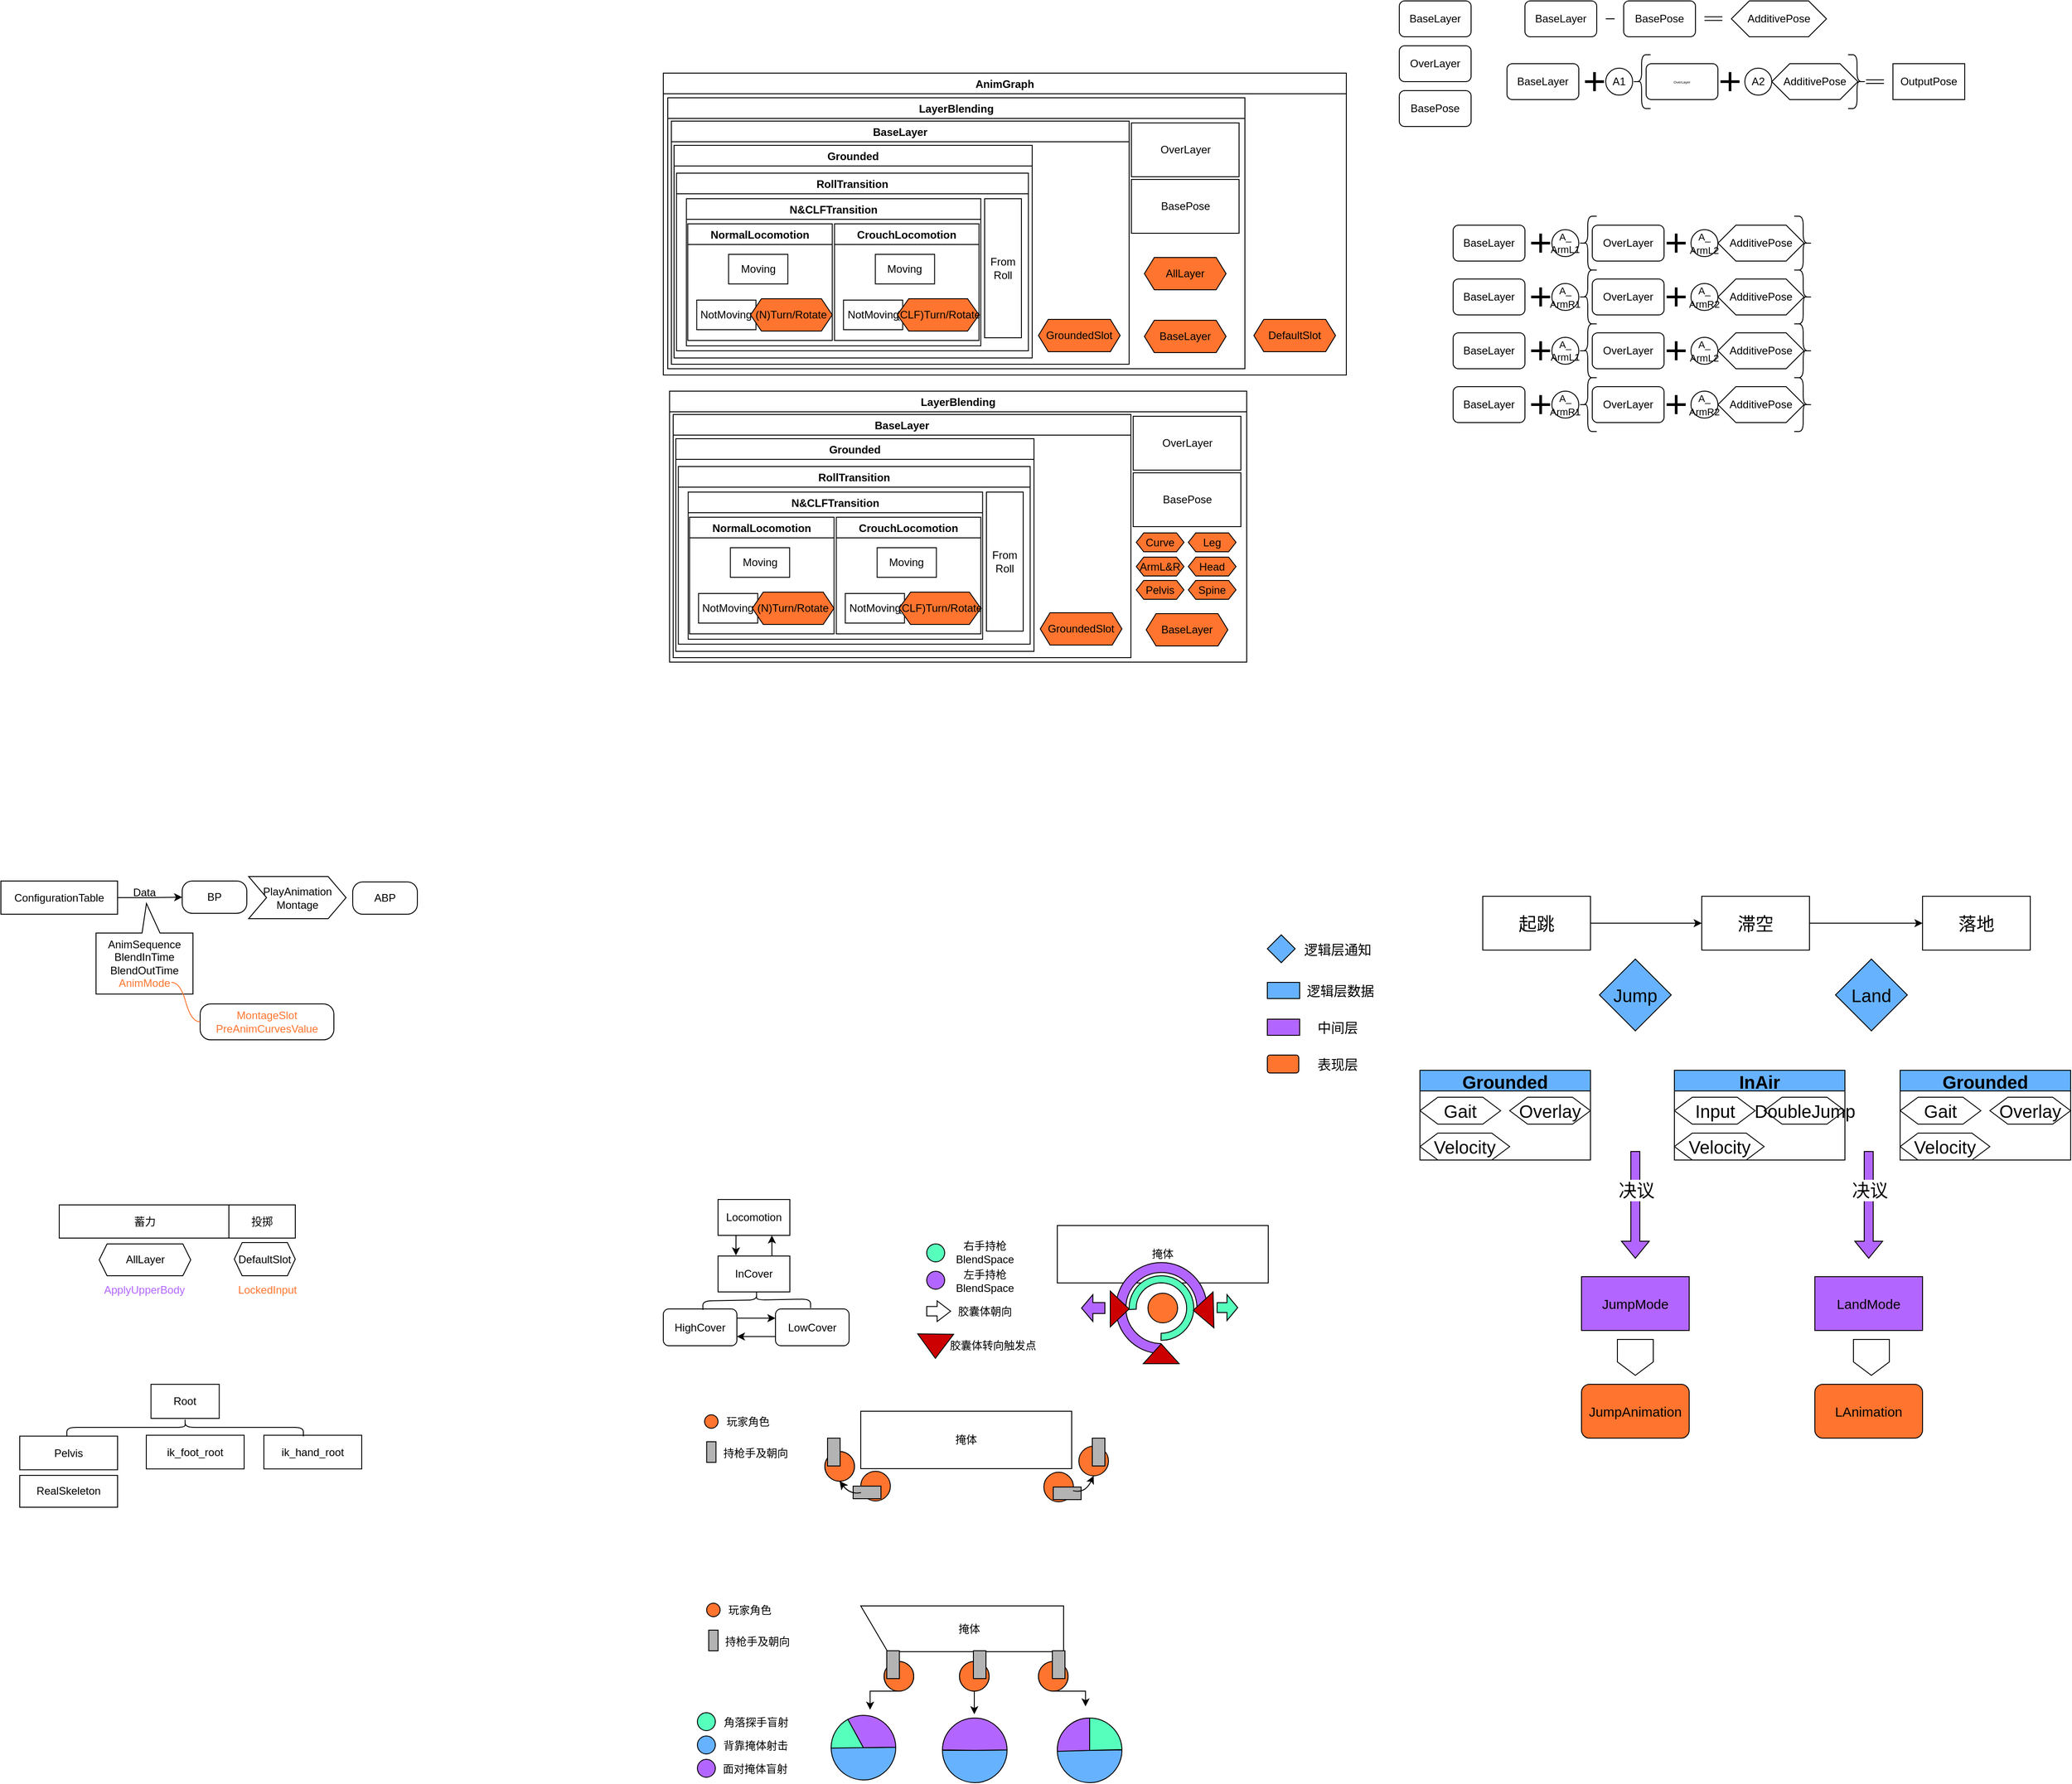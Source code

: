 <mxfile version="17.4.6" type="github">
  <diagram id="vrn0HeVkJkGQ8uHqAP4W" name="Page-1">
    <mxGraphModel dx="3076" dy="774" grid="0" gridSize="10" guides="1" tooltips="1" connect="1" arrows="1" fold="1" page="1" pageScale="1" pageWidth="827" pageHeight="1169" math="0" shadow="0">
      <root>
        <mxCell id="0" />
        <mxCell id="1" parent="0" />
        <mxCell id="hrSe9kSzbhexD2XqMXGz-36" value="" style="shape=manualInput;whiteSpace=wrap;html=1;fillColor=#FFFFFF;rotation=-90;verticalAlign=middle;horizontal=1;" parent="1" vertex="1">
          <mxGeometry x="-462.5" y="1951.5" width="51" height="226" as="geometry" />
        </mxCell>
        <mxCell id="xuFwdp0xskdRImY5IUV7-2" value="BaseLayer" style="rounded=1;whiteSpace=wrap;html=1;" parent="1" vertex="1">
          <mxGeometry x="50" y="250" width="80" height="40" as="geometry" />
        </mxCell>
        <mxCell id="xuFwdp0xskdRImY5IUV7-3" value="OverLayer" style="rounded=1;whiteSpace=wrap;html=1;" parent="1" vertex="1">
          <mxGeometry x="50" y="300" width="80" height="40" as="geometry" />
        </mxCell>
        <mxCell id="xuFwdp0xskdRImY5IUV7-4" value="BasePose" style="rounded=1;whiteSpace=wrap;html=1;" parent="1" vertex="1">
          <mxGeometry x="50" y="350" width="80" height="40" as="geometry" />
        </mxCell>
        <mxCell id="xuFwdp0xskdRImY5IUV7-5" value="BaseLayer" style="rounded=1;whiteSpace=wrap;html=1;" parent="1" vertex="1">
          <mxGeometry x="190" y="250" width="80" height="40" as="geometry" />
        </mxCell>
        <mxCell id="xuFwdp0xskdRImY5IUV7-6" value="BasePose" style="rounded=1;whiteSpace=wrap;html=1;" parent="1" vertex="1">
          <mxGeometry x="300" y="250" width="80" height="40" as="geometry" />
        </mxCell>
        <mxCell id="xuFwdp0xskdRImY5IUV7-7" value="" style="endArrow=none;html=1;rounded=0;" parent="1" edge="1">
          <mxGeometry width="50" height="50" relative="1" as="geometry">
            <mxPoint x="280" y="270" as="sourcePoint" />
            <mxPoint x="290" y="270" as="targetPoint" />
          </mxGeometry>
        </mxCell>
        <mxCell id="xuFwdp0xskdRImY5IUV7-11" value="AdditivePose" style="shape=hexagon;perimeter=hexagonPerimeter2;whiteSpace=wrap;html=1;fixedSize=1;" parent="1" vertex="1">
          <mxGeometry x="420" y="250" width="106" height="40" as="geometry" />
        </mxCell>
        <mxCell id="xuFwdp0xskdRImY5IUV7-12" value="BaseLayer" style="rounded=1;whiteSpace=wrap;html=1;" parent="1" vertex="1">
          <mxGeometry x="170" y="320" width="80" height="40" as="geometry" />
        </mxCell>
        <mxCell id="xuFwdp0xskdRImY5IUV7-13" value="&lt;font style=&quot;font-size: 4px&quot;&gt;OverLayer&lt;/font&gt;" style="rounded=1;whiteSpace=wrap;html=1;fontSize=5;" parent="1" vertex="1">
          <mxGeometry x="325" y="320" width="80" height="40" as="geometry" />
        </mxCell>
        <mxCell id="xuFwdp0xskdRImY5IUV7-14" value="AdditivePose" style="shape=hexagon;perimeter=hexagonPerimeter2;whiteSpace=wrap;html=1;fixedSize=1;" parent="1" vertex="1">
          <mxGeometry x="465" y="320" width="96" height="40" as="geometry" />
        </mxCell>
        <mxCell id="xuFwdp0xskdRImY5IUV7-15" value="" style="shape=umlDestroy;whiteSpace=wrap;html=1;strokeWidth=3;rotation=45;" parent="1" vertex="1">
          <mxGeometry x="411" y="332.5" width="15" height="15" as="geometry" />
        </mxCell>
        <mxCell id="xuFwdp0xskdRImY5IUV7-16" value="" style="shape=umlDestroy;whiteSpace=wrap;html=1;strokeWidth=3;rotation=45;" parent="1" vertex="1">
          <mxGeometry x="260" y="332.5" width="15" height="15" as="geometry" />
        </mxCell>
        <mxCell id="xuFwdp0xskdRImY5IUV7-18" value="" style="shape=link;html=1;rounded=0;" parent="1" edge="1">
          <mxGeometry relative="1" as="geometry">
            <mxPoint x="570" y="340" as="sourcePoint" />
            <mxPoint x="590" y="340" as="targetPoint" />
          </mxGeometry>
        </mxCell>
        <mxCell id="xuFwdp0xskdRImY5IUV7-20" value="" style="shape=link;html=1;rounded=0;" parent="1" edge="1">
          <mxGeometry relative="1" as="geometry">
            <mxPoint x="410" y="269.71" as="sourcePoint" />
            <mxPoint x="390" y="269.71" as="targetPoint" />
          </mxGeometry>
        </mxCell>
        <mxCell id="xuFwdp0xskdRImY5IUV7-22" value="OutputPose" style="rounded=0;whiteSpace=wrap;html=1;" parent="1" vertex="1">
          <mxGeometry x="600" y="320" width="80" height="40" as="geometry" />
        </mxCell>
        <mxCell id="xuFwdp0xskdRImY5IUV7-25" value="" style="shape=curlyBracket;whiteSpace=wrap;html=1;rounded=1;" parent="1" vertex="1">
          <mxGeometry x="310" y="310" width="20" height="60" as="geometry" />
        </mxCell>
        <mxCell id="xuFwdp0xskdRImY5IUV7-26" value="" style="shape=curlyBracket;whiteSpace=wrap;html=1;rounded=1;flipH=1;" parent="1" vertex="1">
          <mxGeometry x="550" y="310" width="20" height="60" as="geometry" />
        </mxCell>
        <mxCell id="xuFwdp0xskdRImY5IUV7-27" value="A1" style="ellipse;whiteSpace=wrap;html=1;aspect=fixed;" parent="1" vertex="1">
          <mxGeometry x="280" y="325" width="30" height="30" as="geometry" />
        </mxCell>
        <mxCell id="xuFwdp0xskdRImY5IUV7-28" value="A2" style="ellipse;whiteSpace=wrap;html=1;aspect=fixed;" parent="1" vertex="1">
          <mxGeometry x="435" y="325" width="30" height="30" as="geometry" />
        </mxCell>
        <mxCell id="xuFwdp0xskdRImY5IUV7-37" value="BaseLayer" style="rounded=1;whiteSpace=wrap;html=1;" parent="1" vertex="1">
          <mxGeometry x="110" y="500" width="80" height="40" as="geometry" />
        </mxCell>
        <mxCell id="xuFwdp0xskdRImY5IUV7-38" value="OverLayer" style="rounded=1;whiteSpace=wrap;html=1;" parent="1" vertex="1">
          <mxGeometry x="265" y="500" width="80" height="40" as="geometry" />
        </mxCell>
        <mxCell id="xuFwdp0xskdRImY5IUV7-39" value="AdditivePose" style="shape=hexagon;perimeter=hexagonPerimeter2;whiteSpace=wrap;html=1;fixedSize=1;" parent="1" vertex="1">
          <mxGeometry x="405" y="500" width="96" height="40" as="geometry" />
        </mxCell>
        <mxCell id="xuFwdp0xskdRImY5IUV7-40" value="" style="shape=umlDestroy;whiteSpace=wrap;html=1;strokeWidth=3;rotation=45;" parent="1" vertex="1">
          <mxGeometry x="351" y="512.5" width="15" height="15" as="geometry" />
        </mxCell>
        <mxCell id="xuFwdp0xskdRImY5IUV7-41" value="" style="shape=umlDestroy;whiteSpace=wrap;html=1;strokeWidth=3;rotation=45;" parent="1" vertex="1">
          <mxGeometry x="200" y="512.5" width="15" height="15" as="geometry" />
        </mxCell>
        <mxCell id="xuFwdp0xskdRImY5IUV7-42" value="" style="shape=curlyBracket;whiteSpace=wrap;html=1;rounded=1;" parent="1" vertex="1">
          <mxGeometry x="250" y="490" width="20" height="60" as="geometry" />
        </mxCell>
        <mxCell id="xuFwdp0xskdRImY5IUV7-43" value="" style="shape=curlyBracket;whiteSpace=wrap;html=1;rounded=1;flipH=1;" parent="1" vertex="1">
          <mxGeometry x="490" y="490" width="20" height="60" as="geometry" />
        </mxCell>
        <mxCell id="xuFwdp0xskdRImY5IUV7-44" value="&lt;p style=&quot;font-size: 11px&quot;&gt;&lt;font style=&quot;font-size: 11px ; line-height: 1&quot;&gt;A_&lt;br style=&quot;font-size: 11px&quot;&gt;&lt;/font&gt;&lt;font style=&quot;font-size: 11px ; line-height: 1&quot;&gt;ArmL1&lt;/font&gt;&lt;/p&gt;" style="ellipse;whiteSpace=wrap;html=1;aspect=fixed;fontSize=9;align=center;" parent="1" vertex="1">
          <mxGeometry x="220" y="505" width="30" height="30" as="geometry" />
        </mxCell>
        <mxCell id="xuFwdp0xskdRImY5IUV7-45" value="&lt;font style=&quot;font-size: 11px ; line-height: 1&quot;&gt;A_&lt;br&gt;&lt;/font&gt;&lt;font style=&quot;font-size: 11px ; line-height: 1&quot;&gt;ArmL2&lt;/font&gt;" style="ellipse;whiteSpace=wrap;html=1;aspect=fixed;" parent="1" vertex="1">
          <mxGeometry x="375" y="505" width="30" height="30" as="geometry" />
        </mxCell>
        <mxCell id="xuFwdp0xskdRImY5IUV7-46" value="BaseLayer" style="rounded=1;whiteSpace=wrap;html=1;" parent="1" vertex="1">
          <mxGeometry x="110" y="560" width="80" height="40" as="geometry" />
        </mxCell>
        <mxCell id="xuFwdp0xskdRImY5IUV7-47" value="OverLayer" style="rounded=1;whiteSpace=wrap;html=1;" parent="1" vertex="1">
          <mxGeometry x="265" y="560" width="80" height="40" as="geometry" />
        </mxCell>
        <mxCell id="xuFwdp0xskdRImY5IUV7-48" value="AdditivePose" style="shape=hexagon;perimeter=hexagonPerimeter2;whiteSpace=wrap;html=1;fixedSize=1;" parent="1" vertex="1">
          <mxGeometry x="405" y="560" width="96" height="40" as="geometry" />
        </mxCell>
        <mxCell id="xuFwdp0xskdRImY5IUV7-49" value="" style="shape=umlDestroy;whiteSpace=wrap;html=1;strokeWidth=3;rotation=45;" parent="1" vertex="1">
          <mxGeometry x="351" y="572.5" width="15" height="15" as="geometry" />
        </mxCell>
        <mxCell id="xuFwdp0xskdRImY5IUV7-50" value="" style="shape=umlDestroy;whiteSpace=wrap;html=1;strokeWidth=3;rotation=45;" parent="1" vertex="1">
          <mxGeometry x="200" y="572.5" width="15" height="15" as="geometry" />
        </mxCell>
        <mxCell id="xuFwdp0xskdRImY5IUV7-51" value="" style="shape=curlyBracket;whiteSpace=wrap;html=1;rounded=1;" parent="1" vertex="1">
          <mxGeometry x="250" y="550" width="20" height="60" as="geometry" />
        </mxCell>
        <mxCell id="xuFwdp0xskdRImY5IUV7-52" value="" style="shape=curlyBracket;whiteSpace=wrap;html=1;rounded=1;flipH=1;" parent="1" vertex="1">
          <mxGeometry x="490" y="550" width="20" height="60" as="geometry" />
        </mxCell>
        <mxCell id="xuFwdp0xskdRImY5IUV7-53" value="&lt;font style=&quot;font-size: 11px ; line-height: 1&quot;&gt;A_&lt;br&gt;&lt;/font&gt;&lt;font style=&quot;font-size: 11px ; line-height: 1&quot;&gt;ArmR1&lt;/font&gt;" style="ellipse;whiteSpace=wrap;html=1;aspect=fixed;" parent="1" vertex="1">
          <mxGeometry x="220" y="565" width="30" height="30" as="geometry" />
        </mxCell>
        <mxCell id="xuFwdp0xskdRImY5IUV7-54" value="&lt;font style=&quot;font-size: 11px ; line-height: 1&quot;&gt;A_&lt;br&gt;&lt;/font&gt;&lt;font style=&quot;font-size: 11px ; line-height: 1&quot;&gt;ArmR2&lt;/font&gt;" style="ellipse;whiteSpace=wrap;html=1;aspect=fixed;" parent="1" vertex="1">
          <mxGeometry x="375" y="565" width="30" height="30" as="geometry" />
        </mxCell>
        <mxCell id="5t36PK5r0zmvd9MRUijt-1" value="BaseLayer" style="rounded=1;whiteSpace=wrap;html=1;" parent="1" vertex="1">
          <mxGeometry x="110" y="620" width="80" height="40" as="geometry" />
        </mxCell>
        <mxCell id="5t36PK5r0zmvd9MRUijt-2" value="OverLayer" style="rounded=1;whiteSpace=wrap;html=1;" parent="1" vertex="1">
          <mxGeometry x="265" y="620" width="80" height="40" as="geometry" />
        </mxCell>
        <mxCell id="5t36PK5r0zmvd9MRUijt-3" value="AdditivePose" style="shape=hexagon;perimeter=hexagonPerimeter2;whiteSpace=wrap;html=1;fixedSize=1;" parent="1" vertex="1">
          <mxGeometry x="405" y="620" width="96" height="40" as="geometry" />
        </mxCell>
        <mxCell id="5t36PK5r0zmvd9MRUijt-4" value="" style="shape=umlDestroy;whiteSpace=wrap;html=1;strokeWidth=3;rotation=45;" parent="1" vertex="1">
          <mxGeometry x="351" y="632.5" width="15" height="15" as="geometry" />
        </mxCell>
        <mxCell id="5t36PK5r0zmvd9MRUijt-5" value="" style="shape=umlDestroy;whiteSpace=wrap;html=1;strokeWidth=3;rotation=45;" parent="1" vertex="1">
          <mxGeometry x="200" y="632.5" width="15" height="15" as="geometry" />
        </mxCell>
        <mxCell id="5t36PK5r0zmvd9MRUijt-6" value="" style="shape=curlyBracket;whiteSpace=wrap;html=1;rounded=1;" parent="1" vertex="1">
          <mxGeometry x="250" y="610" width="20" height="60" as="geometry" />
        </mxCell>
        <mxCell id="5t36PK5r0zmvd9MRUijt-7" value="" style="shape=curlyBracket;whiteSpace=wrap;html=1;rounded=1;flipH=1;" parent="1" vertex="1">
          <mxGeometry x="490" y="610" width="20" height="60" as="geometry" />
        </mxCell>
        <mxCell id="5t36PK5r0zmvd9MRUijt-8" value="&lt;p style=&quot;font-size: 11px&quot;&gt;&lt;font style=&quot;font-size: 11px ; line-height: 1&quot;&gt;A_&lt;br style=&quot;font-size: 11px&quot;&gt;&lt;/font&gt;&lt;font style=&quot;font-size: 11px ; line-height: 1&quot;&gt;ArmL1&lt;/font&gt;&lt;/p&gt;" style="ellipse;whiteSpace=wrap;html=1;aspect=fixed;fontSize=9;align=center;" parent="1" vertex="1">
          <mxGeometry x="220" y="625" width="30" height="30" as="geometry" />
        </mxCell>
        <mxCell id="5t36PK5r0zmvd9MRUijt-9" value="&lt;font style=&quot;font-size: 11px ; line-height: 1&quot;&gt;A_&lt;br&gt;&lt;/font&gt;&lt;font style=&quot;font-size: 11px ; line-height: 1&quot;&gt;ArmL2&lt;/font&gt;" style="ellipse;whiteSpace=wrap;html=1;aspect=fixed;" parent="1" vertex="1">
          <mxGeometry x="375" y="625" width="30" height="30" as="geometry" />
        </mxCell>
        <mxCell id="5t36PK5r0zmvd9MRUijt-10" value="BaseLayer" style="rounded=1;whiteSpace=wrap;html=1;" parent="1" vertex="1">
          <mxGeometry x="110" y="680" width="80" height="40" as="geometry" />
        </mxCell>
        <mxCell id="5t36PK5r0zmvd9MRUijt-11" value="OverLayer" style="rounded=1;whiteSpace=wrap;html=1;" parent="1" vertex="1">
          <mxGeometry x="265" y="680" width="80" height="40" as="geometry" />
        </mxCell>
        <mxCell id="5t36PK5r0zmvd9MRUijt-12" value="AdditivePose" style="shape=hexagon;perimeter=hexagonPerimeter2;whiteSpace=wrap;html=1;fixedSize=1;" parent="1" vertex="1">
          <mxGeometry x="405" y="680" width="96" height="40" as="geometry" />
        </mxCell>
        <mxCell id="5t36PK5r0zmvd9MRUijt-13" value="" style="shape=umlDestroy;whiteSpace=wrap;html=1;strokeWidth=3;rotation=45;" parent="1" vertex="1">
          <mxGeometry x="351" y="692.5" width="15" height="15" as="geometry" />
        </mxCell>
        <mxCell id="5t36PK5r0zmvd9MRUijt-14" value="" style="shape=umlDestroy;whiteSpace=wrap;html=1;strokeWidth=3;rotation=45;" parent="1" vertex="1">
          <mxGeometry x="200" y="692.5" width="15" height="15" as="geometry" />
        </mxCell>
        <mxCell id="5t36PK5r0zmvd9MRUijt-15" value="" style="shape=curlyBracket;whiteSpace=wrap;html=1;rounded=1;" parent="1" vertex="1">
          <mxGeometry x="250" y="670" width="20" height="60" as="geometry" />
        </mxCell>
        <mxCell id="5t36PK5r0zmvd9MRUijt-16" value="" style="shape=curlyBracket;whiteSpace=wrap;html=1;rounded=1;flipH=1;" parent="1" vertex="1">
          <mxGeometry x="490" y="670" width="20" height="60" as="geometry" />
        </mxCell>
        <mxCell id="5t36PK5r0zmvd9MRUijt-17" value="&lt;font style=&quot;font-size: 11px ; line-height: 1&quot;&gt;A_&lt;br&gt;&lt;/font&gt;&lt;font style=&quot;font-size: 11px ; line-height: 1&quot;&gt;ArmR1&lt;/font&gt;" style="ellipse;whiteSpace=wrap;html=1;aspect=fixed;" parent="1" vertex="1">
          <mxGeometry x="220" y="685" width="30" height="30" as="geometry" />
        </mxCell>
        <mxCell id="5t36PK5r0zmvd9MRUijt-18" value="&lt;font style=&quot;font-size: 11px ; line-height: 1&quot;&gt;A_&lt;br&gt;&lt;/font&gt;&lt;font style=&quot;font-size: 11px ; line-height: 1&quot;&gt;ArmR2&lt;/font&gt;" style="ellipse;whiteSpace=wrap;html=1;aspect=fixed;" parent="1" vertex="1">
          <mxGeometry x="375" y="685" width="30" height="30" as="geometry" />
        </mxCell>
        <mxCell id="IGxMuxNKU_5qsN4qUuhu-4" style="edgeStyle=orthogonalEdgeStyle;rounded=0;orthogonalLoop=1;jettySize=auto;html=1;exitX=1;exitY=0.5;exitDx=0;exitDy=0;entryX=0;entryY=0.5;entryDx=0;entryDy=0;fontSize=20;" parent="1" source="IGxMuxNKU_5qsN4qUuhu-1" target="IGxMuxNKU_5qsN4qUuhu-2" edge="1">
          <mxGeometry relative="1" as="geometry" />
        </mxCell>
        <mxCell id="IGxMuxNKU_5qsN4qUuhu-1" value="&lt;font style=&quot;font-size: 20px&quot;&gt;起跳&lt;/font&gt;" style="rounded=0;whiteSpace=wrap;html=1;" parent="1" vertex="1">
          <mxGeometry x="143" y="1248" width="120" height="60" as="geometry" />
        </mxCell>
        <mxCell id="IGxMuxNKU_5qsN4qUuhu-5" style="edgeStyle=orthogonalEdgeStyle;rounded=0;orthogonalLoop=1;jettySize=auto;html=1;exitX=1;exitY=0.5;exitDx=0;exitDy=0;entryX=0;entryY=0.5;entryDx=0;entryDy=0;fontSize=20;" parent="1" source="IGxMuxNKU_5qsN4qUuhu-2" target="IGxMuxNKU_5qsN4qUuhu-3" edge="1">
          <mxGeometry relative="1" as="geometry" />
        </mxCell>
        <mxCell id="IGxMuxNKU_5qsN4qUuhu-2" value="&lt;font style=&quot;font-size: 20px&quot;&gt;滞空&lt;/font&gt;" style="rounded=0;whiteSpace=wrap;html=1;" parent="1" vertex="1">
          <mxGeometry x="387" y="1248" width="120" height="60" as="geometry" />
        </mxCell>
        <mxCell id="IGxMuxNKU_5qsN4qUuhu-3" value="&lt;span style=&quot;font-size: 20px&quot;&gt;落地&lt;/span&gt;" style="rounded=0;whiteSpace=wrap;html=1;" parent="1" vertex="1">
          <mxGeometry x="633" y="1248" width="120" height="60" as="geometry" />
        </mxCell>
        <mxCell id="IGxMuxNKU_5qsN4qUuhu-6" value="Jump" style="rhombus;whiteSpace=wrap;html=1;fontSize=20;fillColor=#66B2FF;" parent="1" vertex="1">
          <mxGeometry x="273" y="1318" width="80" height="80" as="geometry" />
        </mxCell>
        <mxCell id="IGxMuxNKU_5qsN4qUuhu-7" value="Land" style="rhombus;whiteSpace=wrap;html=1;fontSize=20;fillColor=#66B2FF;" parent="1" vertex="1">
          <mxGeometry x="536" y="1318" width="80" height="80" as="geometry" />
        </mxCell>
        <mxCell id="IGxMuxNKU_5qsN4qUuhu-8" value="Grounded" style="swimlane;fontSize=20;fillColor=#66B2FF;" parent="1" vertex="1">
          <mxGeometry x="73" y="1442" width="190" height="100" as="geometry">
            <mxRectangle x="10" y="1340" width="130" height="30" as="alternateBounds" />
          </mxGeometry>
        </mxCell>
        <mxCell id="IGxMuxNKU_5qsN4qUuhu-9" value="Gait" style="shape=hexagon;perimeter=hexagonPerimeter2;whiteSpace=wrap;html=1;fixedSize=1;fontSize=20;" parent="IGxMuxNKU_5qsN4qUuhu-8" vertex="1">
          <mxGeometry y="30" width="90" height="30" as="geometry" />
        </mxCell>
        <mxCell id="IGxMuxNKU_5qsN4qUuhu-12" value="Velocity" style="shape=hexagon;perimeter=hexagonPerimeter2;whiteSpace=wrap;html=1;fixedSize=1;fontSize=20;" parent="IGxMuxNKU_5qsN4qUuhu-8" vertex="1">
          <mxGeometry y="70" width="100" height="30" as="geometry" />
        </mxCell>
        <mxCell id="IGxMuxNKU_5qsN4qUuhu-13" value="Overlay" style="shape=hexagon;perimeter=hexagonPerimeter2;whiteSpace=wrap;html=1;fixedSize=1;fontSize=20;" parent="IGxMuxNKU_5qsN4qUuhu-8" vertex="1">
          <mxGeometry x="100" y="30" width="90" height="30" as="geometry" />
        </mxCell>
        <mxCell id="IGxMuxNKU_5qsN4qUuhu-14" value="InAir" style="swimlane;fontSize=20;fillColor=#66B2FF;" parent="1" vertex="1">
          <mxGeometry x="356.5" y="1442" width="190" height="100" as="geometry">
            <mxRectangle x="10" y="1340" width="130" height="30" as="alternateBounds" />
          </mxGeometry>
        </mxCell>
        <mxCell id="IGxMuxNKU_5qsN4qUuhu-15" value="Input" style="shape=hexagon;perimeter=hexagonPerimeter2;whiteSpace=wrap;html=1;fixedSize=1;fontSize=20;" parent="IGxMuxNKU_5qsN4qUuhu-14" vertex="1">
          <mxGeometry y="30" width="90" height="30" as="geometry" />
        </mxCell>
        <mxCell id="IGxMuxNKU_5qsN4qUuhu-16" value="Velocity" style="shape=hexagon;perimeter=hexagonPerimeter2;whiteSpace=wrap;html=1;fixedSize=1;fontSize=20;" parent="IGxMuxNKU_5qsN4qUuhu-14" vertex="1">
          <mxGeometry y="70" width="100" height="30" as="geometry" />
        </mxCell>
        <mxCell id="IGxMuxNKU_5qsN4qUuhu-17" value="DoubleJump" style="shape=hexagon;perimeter=hexagonPerimeter2;whiteSpace=wrap;html=1;fixedSize=1;fontSize=20;" parent="IGxMuxNKU_5qsN4qUuhu-14" vertex="1">
          <mxGeometry x="100" y="30" width="90" height="30" as="geometry" />
        </mxCell>
        <mxCell id="IGxMuxNKU_5qsN4qUuhu-18" value="Grounded" style="swimlane;fontSize=20;fillColor=#66B2FF;" parent="1" vertex="1">
          <mxGeometry x="608" y="1442" width="190" height="100" as="geometry">
            <mxRectangle x="10" y="1340" width="130" height="30" as="alternateBounds" />
          </mxGeometry>
        </mxCell>
        <mxCell id="IGxMuxNKU_5qsN4qUuhu-19" value="Gait" style="shape=hexagon;perimeter=hexagonPerimeter2;whiteSpace=wrap;html=1;fixedSize=1;fontSize=20;" parent="IGxMuxNKU_5qsN4qUuhu-18" vertex="1">
          <mxGeometry y="30" width="90" height="30" as="geometry" />
        </mxCell>
        <mxCell id="IGxMuxNKU_5qsN4qUuhu-20" value="Velocity" style="shape=hexagon;perimeter=hexagonPerimeter2;whiteSpace=wrap;html=1;fixedSize=1;fontSize=20;" parent="IGxMuxNKU_5qsN4qUuhu-18" vertex="1">
          <mxGeometry y="70" width="100" height="30" as="geometry" />
        </mxCell>
        <mxCell id="IGxMuxNKU_5qsN4qUuhu-21" value="Overlay" style="shape=hexagon;perimeter=hexagonPerimeter2;whiteSpace=wrap;html=1;fixedSize=1;fontSize=20;" parent="IGxMuxNKU_5qsN4qUuhu-18" vertex="1">
          <mxGeometry x="100" y="30" width="90" height="30" as="geometry" />
        </mxCell>
        <mxCell id="IGxMuxNKU_5qsN4qUuhu-22" value="" style="shape=flexArrow;endArrow=classic;html=1;rounded=0;fontSize=20;fillColor=#B266FF;" parent="1" edge="1">
          <mxGeometry width="50" height="50" relative="1" as="geometry">
            <mxPoint x="313" y="1532" as="sourcePoint" />
            <mxPoint x="313" y="1652" as="targetPoint" />
          </mxGeometry>
        </mxCell>
        <mxCell id="IGxMuxNKU_5qsN4qUuhu-23" value="决议" style="edgeLabel;html=1;align=center;verticalAlign=middle;resizable=0;points=[];fontSize=20;" parent="IGxMuxNKU_5qsN4qUuhu-22" vertex="1" connectable="0">
          <mxGeometry x="-0.283" y="1" relative="1" as="geometry">
            <mxPoint as="offset" />
          </mxGeometry>
        </mxCell>
        <mxCell id="IGxMuxNKU_5qsN4qUuhu-24" value="" style="shape=flexArrow;endArrow=classic;html=1;rounded=0;fontSize=20;fillColor=#B266FF;" parent="1" edge="1">
          <mxGeometry width="50" height="50" relative="1" as="geometry">
            <mxPoint x="573" y="1532" as="sourcePoint" />
            <mxPoint x="573" y="1652" as="targetPoint" />
          </mxGeometry>
        </mxCell>
        <mxCell id="IGxMuxNKU_5qsN4qUuhu-25" value="决议" style="edgeLabel;html=1;align=center;verticalAlign=middle;resizable=0;points=[];fontSize=20;" parent="IGxMuxNKU_5qsN4qUuhu-24" vertex="1" connectable="0">
          <mxGeometry x="-0.283" y="1" relative="1" as="geometry">
            <mxPoint as="offset" />
          </mxGeometry>
        </mxCell>
        <mxCell id="IGxMuxNKU_5qsN4qUuhu-26" value="&lt;font style=&quot;font-size: 15px&quot;&gt;JumpMode&lt;/font&gt;" style="rounded=0;whiteSpace=wrap;html=1;fillColor=#B266FF;" parent="1" vertex="1">
          <mxGeometry x="253" y="1672" width="120" height="60" as="geometry" />
        </mxCell>
        <mxCell id="IGxMuxNKU_5qsN4qUuhu-27" value="&lt;font style=&quot;font-size: 15px&quot;&gt;LandMode&lt;/font&gt;" style="rounded=0;whiteSpace=wrap;html=1;fillColor=#B266FF;" parent="1" vertex="1">
          <mxGeometry x="513" y="1672" width="120" height="60" as="geometry" />
        </mxCell>
        <mxCell id="IGxMuxNKU_5qsN4qUuhu-28" value="" style="shape=offPageConnector;whiteSpace=wrap;html=1;fontSize=15;" parent="1" vertex="1">
          <mxGeometry x="293" y="1742" width="40" height="40" as="geometry" />
        </mxCell>
        <mxCell id="IGxMuxNKU_5qsN4qUuhu-29" value="" style="shape=offPageConnector;whiteSpace=wrap;html=1;fontSize=15;" parent="1" vertex="1">
          <mxGeometry x="556" y="1742" width="40" height="40" as="geometry" />
        </mxCell>
        <mxCell id="IGxMuxNKU_5qsN4qUuhu-30" value="JumpAnimation" style="rounded=1;whiteSpace=wrap;html=1;fontSize=15;fillColor=#FF742E;" parent="1" vertex="1">
          <mxGeometry x="253" y="1792" width="120" height="60" as="geometry" />
        </mxCell>
        <mxCell id="IGxMuxNKU_5qsN4qUuhu-31" value="LAnimation" style="rounded=1;whiteSpace=wrap;html=1;fontSize=15;fillColor=#FF742E;" parent="1" vertex="1">
          <mxGeometry x="513" y="1792" width="120" height="60" as="geometry" />
        </mxCell>
        <mxCell id="IGxMuxNKU_5qsN4qUuhu-32" value="" style="rhombus;whiteSpace=wrap;html=1;fontSize=15;fillColor=#66B2FF;" parent="1" vertex="1">
          <mxGeometry x="-97" y="1291" width="31" height="31" as="geometry" />
        </mxCell>
        <mxCell id="IGxMuxNKU_5qsN4qUuhu-33" value="逻辑层通知" style="text;html=1;strokeColor=none;fillColor=none;align=center;verticalAlign=middle;whiteSpace=wrap;rounded=0;fontSize=15;" parent="1" vertex="1">
          <mxGeometry x="-69" y="1292" width="101" height="30" as="geometry" />
        </mxCell>
        <mxCell id="IGxMuxNKU_5qsN4qUuhu-34" value="" style="rounded=0;whiteSpace=wrap;html=1;fontSize=15;fillColor=#66B2FF;" parent="1" vertex="1">
          <mxGeometry x="-97" y="1344" width="36" height="18" as="geometry" />
        </mxCell>
        <mxCell id="IGxMuxNKU_5qsN4qUuhu-35" value="逻辑层数据" style="text;html=1;strokeColor=none;fillColor=none;align=center;verticalAlign=middle;whiteSpace=wrap;rounded=0;fontSize=15;" parent="1" vertex="1">
          <mxGeometry x="-66" y="1338" width="101" height="30" as="geometry" />
        </mxCell>
        <mxCell id="IGxMuxNKU_5qsN4qUuhu-37" value="" style="rounded=0;whiteSpace=wrap;html=1;fontSize=15;fillColor=#B266FF;" parent="1" vertex="1">
          <mxGeometry x="-97" y="1385" width="36" height="18" as="geometry" />
        </mxCell>
        <mxCell id="IGxMuxNKU_5qsN4qUuhu-38" value="中间层" style="text;html=1;strokeColor=none;fillColor=none;align=center;verticalAlign=middle;whiteSpace=wrap;rounded=0;fontSize=15;" parent="1" vertex="1">
          <mxGeometry x="-69" y="1379" width="101" height="30" as="geometry" />
        </mxCell>
        <mxCell id="IGxMuxNKU_5qsN4qUuhu-39" value="" style="rounded=1;whiteSpace=wrap;html=1;fontSize=15;fillColor=#FF742E;" parent="1" vertex="1">
          <mxGeometry x="-97" y="1425" width="35" height="20" as="geometry" />
        </mxCell>
        <mxCell id="IGxMuxNKU_5qsN4qUuhu-40" value="表现层" style="text;html=1;strokeColor=none;fillColor=none;align=center;verticalAlign=middle;whiteSpace=wrap;rounded=0;fontSize=15;" parent="1" vertex="1">
          <mxGeometry x="-69" y="1420" width="101" height="30" as="geometry" />
        </mxCell>
        <mxCell id="hrSe9kSzbhexD2XqMXGz-7" style="edgeStyle=orthogonalEdgeStyle;rounded=0;orthogonalLoop=1;jettySize=auto;html=1;exitX=0.25;exitY=1;exitDx=0;exitDy=0;" parent="1" source="hrSe9kSzbhexD2XqMXGz-1" edge="1">
          <mxGeometry relative="1" as="geometry">
            <mxPoint x="-689.069" y="1648.345" as="targetPoint" />
          </mxGeometry>
        </mxCell>
        <mxCell id="hrSe9kSzbhexD2XqMXGz-1" value="Locomotion" style="rounded=0;whiteSpace=wrap;html=1;" parent="1" vertex="1">
          <mxGeometry x="-709" y="1586" width="80" height="40" as="geometry" />
        </mxCell>
        <mxCell id="hrSe9kSzbhexD2XqMXGz-8" style="edgeStyle=orthogonalEdgeStyle;rounded=0;orthogonalLoop=1;jettySize=auto;html=1;exitX=0.75;exitY=0;exitDx=0;exitDy=0;entryX=0.75;entryY=1;entryDx=0;entryDy=0;" parent="1" source="hrSe9kSzbhexD2XqMXGz-3" target="hrSe9kSzbhexD2XqMXGz-1" edge="1">
          <mxGeometry relative="1" as="geometry" />
        </mxCell>
        <mxCell id="hrSe9kSzbhexD2XqMXGz-3" value="InCover" style="rounded=0;whiteSpace=wrap;html=1;" parent="1" vertex="1">
          <mxGeometry x="-709" y="1649" width="80" height="40" as="geometry" />
        </mxCell>
        <mxCell id="hrSe9kSzbhexD2XqMXGz-10" style="edgeStyle=orthogonalEdgeStyle;rounded=0;orthogonalLoop=1;jettySize=auto;html=1;exitX=1;exitY=0.25;exitDx=0;exitDy=0;entryX=0;entryY=0.25;entryDx=0;entryDy=0;" parent="1" source="hrSe9kSzbhexD2XqMXGz-4" target="hrSe9kSzbhexD2XqMXGz-5" edge="1">
          <mxGeometry relative="1" as="geometry" />
        </mxCell>
        <mxCell id="hrSe9kSzbhexD2XqMXGz-4" value="HighCover" style="rounded=1;whiteSpace=wrap;html=1;" parent="1" vertex="1">
          <mxGeometry x="-770" y="1708" width="82" height="41" as="geometry" />
        </mxCell>
        <mxCell id="hrSe9kSzbhexD2XqMXGz-11" style="edgeStyle=orthogonalEdgeStyle;rounded=0;orthogonalLoop=1;jettySize=auto;html=1;exitX=0;exitY=0.75;exitDx=0;exitDy=0;entryX=1;entryY=0.75;entryDx=0;entryDy=0;" parent="1" source="hrSe9kSzbhexD2XqMXGz-5" target="hrSe9kSzbhexD2XqMXGz-4" edge="1">
          <mxGeometry relative="1" as="geometry" />
        </mxCell>
        <mxCell id="hrSe9kSzbhexD2XqMXGz-5" value="LowCover" style="rounded=1;whiteSpace=wrap;html=1;" parent="1" vertex="1">
          <mxGeometry x="-645" y="1708" width="82" height="41" as="geometry" />
        </mxCell>
        <mxCell id="hrSe9kSzbhexD2XqMXGz-9" value="" style="shape=curlyBracket;whiteSpace=wrap;html=1;rounded=1;flipH=1;rotation=-91;" parent="1" vertex="1">
          <mxGeometry x="-676" y="1638" width="20" height="120" as="geometry" />
        </mxCell>
        <mxCell id="hrSe9kSzbhexD2XqMXGz-12" value="掩体" style="rounded=0;whiteSpace=wrap;html=1;" parent="1" vertex="1">
          <mxGeometry x="-550" y="1822" width="235" height="64" as="geometry" />
        </mxCell>
        <mxCell id="hrSe9kSzbhexD2XqMXGz-13" value="" style="ellipse;whiteSpace=wrap;html=1;aspect=fixed;fillColor=#FF742E;" parent="1" vertex="1">
          <mxGeometry x="-550" y="1889" width="33" height="33" as="geometry" />
        </mxCell>
        <mxCell id="hrSe9kSzbhexD2XqMXGz-14" value="" style="ellipse;whiteSpace=wrap;html=1;aspect=fixed;" parent="1" vertex="1">
          <mxGeometry x="-590" y="1867" width="33" height="33" as="geometry" />
        </mxCell>
        <mxCell id="hrSe9kSzbhexD2XqMXGz-15" value="" style="curved=1;endArrow=classic;html=1;rounded=0;exitX=0.009;exitY=0.721;exitDx=0;exitDy=0;entryX=0.5;entryY=1;entryDx=0;entryDy=0;exitPerimeter=0;" parent="1" source="hrSe9kSzbhexD2XqMXGz-13" target="hrSe9kSzbhexD2XqMXGz-14" edge="1">
          <mxGeometry width="50" height="50" relative="1" as="geometry">
            <mxPoint x="-429" y="1871" as="sourcePoint" />
            <mxPoint x="-379" y="1821" as="targetPoint" />
            <Array as="points">
              <mxPoint x="-562" y="1915" />
            </Array>
          </mxGeometry>
        </mxCell>
        <mxCell id="hrSe9kSzbhexD2XqMXGz-17" value="" style="ellipse;whiteSpace=wrap;html=1;aspect=fixed;fillColor=#FF742E;" parent="1" vertex="1">
          <mxGeometry x="-590" y="1867" width="33" height="33" as="geometry" />
        </mxCell>
        <mxCell id="hrSe9kSzbhexD2XqMXGz-18" value="" style="ellipse;whiteSpace=wrap;html=1;aspect=fixed;fillColor=#FF742E;" parent="1" vertex="1">
          <mxGeometry x="-307" y="1861" width="33" height="33" as="geometry" />
        </mxCell>
        <mxCell id="hrSe9kSzbhexD2XqMXGz-20" value="" style="ellipse;whiteSpace=wrap;html=1;aspect=fixed;fillColor=#FF742E;" parent="1" vertex="1">
          <mxGeometry x="-346" y="1890" width="33" height="33" as="geometry" />
        </mxCell>
        <mxCell id="hrSe9kSzbhexD2XqMXGz-21" value="" style="rounded=0;whiteSpace=wrap;html=1;" parent="1" vertex="1">
          <mxGeometry x="-587" y="1852" width="14" height="31" as="geometry" />
        </mxCell>
        <mxCell id="hrSe9kSzbhexD2XqMXGz-22" value="" style="rounded=0;whiteSpace=wrap;html=1;rotation=-90;fillColor=#B3B3B3;" parent="1" vertex="1">
          <mxGeometry x="-550" y="1897" width="14" height="31" as="geometry" />
        </mxCell>
        <mxCell id="hrSe9kSzbhexD2XqMXGz-16" value="" style="curved=1;endArrow=classic;html=1;rounded=0;exitX=0.009;exitY=0.721;exitDx=0;exitDy=0;entryX=0.5;entryY=1;entryDx=0;entryDy=0;exitPerimeter=0;" parent="1" target="hrSe9kSzbhexD2XqMXGz-17" edge="1">
          <mxGeometry width="50" height="50" relative="1" as="geometry">
            <mxPoint x="-549.703" y="1912.793" as="sourcePoint" />
            <mxPoint x="-379" y="1821" as="targetPoint" />
            <Array as="points">
              <mxPoint x="-562" y="1915" />
            </Array>
          </mxGeometry>
        </mxCell>
        <mxCell id="hrSe9kSzbhexD2XqMXGz-23" value="" style="rounded=0;whiteSpace=wrap;html=1;fillColor=#B3B3B3;" parent="1" vertex="1">
          <mxGeometry x="-587" y="1852" width="14" height="31" as="geometry" />
        </mxCell>
        <mxCell id="hrSe9kSzbhexD2XqMXGz-24" value="" style="rounded=0;whiteSpace=wrap;html=1;fillColor=#B3B3B3;" parent="1" vertex="1">
          <mxGeometry x="-292" y="1852" width="14" height="31" as="geometry" />
        </mxCell>
        <mxCell id="hrSe9kSzbhexD2XqMXGz-25" value="" style="rounded=0;whiteSpace=wrap;html=1;rotation=90;fillColor=#B3B3B3;" parent="1" vertex="1">
          <mxGeometry x="-327" y="1898" width="14" height="31" as="geometry" />
        </mxCell>
        <mxCell id="hrSe9kSzbhexD2XqMXGz-19" value="" style="curved=1;endArrow=classic;html=1;rounded=0;entryX=0.5;entryY=1;entryDx=0;entryDy=0;" parent="1" source="hrSe9kSzbhexD2XqMXGz-20" target="hrSe9kSzbhexD2XqMXGz-18" edge="1">
          <mxGeometry width="50" height="50" relative="1" as="geometry">
            <mxPoint x="-306.703" y="1941.793" as="sourcePoint" />
            <mxPoint x="-136" y="1850" as="targetPoint" />
            <Array as="points">
              <mxPoint x="-300" y="1914" />
            </Array>
          </mxGeometry>
        </mxCell>
        <mxCell id="hrSe9kSzbhexD2XqMXGz-26" value="" style="ellipse;whiteSpace=wrap;html=1;aspect=fixed;fillColor=#FF742E;" parent="1" vertex="1">
          <mxGeometry x="-724" y="1826" width="15" height="15" as="geometry" />
        </mxCell>
        <mxCell id="hrSe9kSzbhexD2XqMXGz-27" value="玩家角色" style="text;html=1;strokeColor=none;fillColor=none;align=center;verticalAlign=middle;whiteSpace=wrap;rounded=0;" parent="1" vertex="1">
          <mxGeometry x="-709" y="1824" width="67" height="19" as="geometry" />
        </mxCell>
        <mxCell id="hrSe9kSzbhexD2XqMXGz-28" value="" style="rounded=0;whiteSpace=wrap;html=1;fillColor=#B3B3B3;" parent="1" vertex="1">
          <mxGeometry x="-721.69" y="1856" width="10.39" height="23" as="geometry" />
        </mxCell>
        <mxCell id="hrSe9kSzbhexD2XqMXGz-29" value="持枪手及朝向" style="text;html=1;strokeColor=none;fillColor=none;align=center;verticalAlign=middle;whiteSpace=wrap;rounded=0;" parent="1" vertex="1">
          <mxGeometry x="-709" y="1859" width="84" height="19" as="geometry" />
        </mxCell>
        <mxCell id="hrSe9kSzbhexD2XqMXGz-31" value="" style="ellipse;whiteSpace=wrap;html=1;aspect=fixed;" parent="1" vertex="1">
          <mxGeometry x="-352" y="2101" width="33" height="33" as="geometry" />
        </mxCell>
        <mxCell id="hrSe9kSzbhexD2XqMXGz-61" style="edgeStyle=orthogonalEdgeStyle;rounded=0;orthogonalLoop=1;jettySize=auto;html=1;exitX=0.5;exitY=1;exitDx=0;exitDy=0;" parent="1" source="hrSe9kSzbhexD2XqMXGz-32" edge="1">
          <mxGeometry relative="1" as="geometry">
            <mxPoint x="-299.575" y="2151.057" as="targetPoint" />
          </mxGeometry>
        </mxCell>
        <mxCell id="hrSe9kSzbhexD2XqMXGz-32" value="" style="ellipse;whiteSpace=wrap;html=1;aspect=fixed;fillColor=#FF742E;" parent="1" vertex="1">
          <mxGeometry x="-352" y="2101" width="33" height="33" as="geometry" />
        </mxCell>
        <mxCell id="hrSe9kSzbhexD2XqMXGz-34" value="" style="rounded=0;whiteSpace=wrap;html=1;fillColor=#B3B3B3;" parent="1" vertex="1">
          <mxGeometry x="-336.5" y="2089" width="14" height="31" as="geometry" />
        </mxCell>
        <mxCell id="hrSe9kSzbhexD2XqMXGz-37" value="掩体" style="text;html=1;strokeColor=none;fillColor=none;align=center;verticalAlign=middle;whiteSpace=wrap;rounded=0;" parent="1" vertex="1">
          <mxGeometry x="-459" y="2049.5" width="60" height="30" as="geometry" />
        </mxCell>
        <mxCell id="hrSe9kSzbhexD2XqMXGz-38" value="" style="ellipse;whiteSpace=wrap;html=1;aspect=fixed;" parent="1" vertex="1">
          <mxGeometry x="-440" y="2101" width="33" height="33" as="geometry" />
        </mxCell>
        <mxCell id="hrSe9kSzbhexD2XqMXGz-60" style="edgeStyle=orthogonalEdgeStyle;rounded=0;orthogonalLoop=1;jettySize=auto;html=1;exitX=0.5;exitY=1;exitDx=0;exitDy=0;" parent="1" source="hrSe9kSzbhexD2XqMXGz-39" edge="1">
          <mxGeometry relative="1" as="geometry">
            <mxPoint x="-423.483" y="2159.793" as="targetPoint" />
          </mxGeometry>
        </mxCell>
        <mxCell id="hrSe9kSzbhexD2XqMXGz-39" value="" style="ellipse;whiteSpace=wrap;html=1;aspect=fixed;fillColor=#FF742E;" parent="1" vertex="1">
          <mxGeometry x="-440" y="2101" width="33" height="33" as="geometry" />
        </mxCell>
        <mxCell id="hrSe9kSzbhexD2XqMXGz-40" value="" style="rounded=0;whiteSpace=wrap;html=1;fillColor=#B3B3B3;" parent="1" vertex="1">
          <mxGeometry x="-424.5" y="2089" width="14" height="31" as="geometry" />
        </mxCell>
        <mxCell id="hrSe9kSzbhexD2XqMXGz-41" value="" style="ellipse;whiteSpace=wrap;html=1;aspect=fixed;" parent="1" vertex="1">
          <mxGeometry x="-524" y="2101" width="33" height="33" as="geometry" />
        </mxCell>
        <mxCell id="hrSe9kSzbhexD2XqMXGz-59" style="edgeStyle=orthogonalEdgeStyle;rounded=0;orthogonalLoop=1;jettySize=auto;html=1;exitX=0.5;exitY=1;exitDx=0;exitDy=0;" parent="1" source="hrSe9kSzbhexD2XqMXGz-42" edge="1">
          <mxGeometry relative="1" as="geometry">
            <mxPoint x="-539.575" y="2154.736" as="targetPoint" />
          </mxGeometry>
        </mxCell>
        <mxCell id="hrSe9kSzbhexD2XqMXGz-42" value="" style="ellipse;whiteSpace=wrap;html=1;aspect=fixed;fillColor=#FF742E;" parent="1" vertex="1">
          <mxGeometry x="-524" y="2101" width="33" height="33" as="geometry" />
        </mxCell>
        <mxCell id="hrSe9kSzbhexD2XqMXGz-43" value="" style="rounded=0;whiteSpace=wrap;html=1;fillColor=#B3B3B3;" parent="1" vertex="1">
          <mxGeometry x="-521" y="2089" width="14" height="31" as="geometry" />
        </mxCell>
        <mxCell id="hrSe9kSzbhexD2XqMXGz-46" value="" style="verticalLabelPosition=bottom;verticalAlign=top;html=1;shape=mxgraph.basic.pie;startAngle=0.248;endAngle=0.75;fillColor=#66B2FF;" parent="1" vertex="1">
          <mxGeometry x="-583" y="2161" width="72" height="72" as="geometry" />
        </mxCell>
        <mxCell id="hrSe9kSzbhexD2XqMXGz-48" value="" style="verticalLabelPosition=bottom;verticalAlign=top;html=1;shape=mxgraph.basic.pie;startAngle=0.748;endAngle=0.922;fillColor=#57FFBC;" parent="1" vertex="1">
          <mxGeometry x="-583" y="2161" width="72" height="72" as="geometry" />
        </mxCell>
        <mxCell id="hrSe9kSzbhexD2XqMXGz-49" value="" style="verticalLabelPosition=bottom;verticalAlign=top;html=1;shape=mxgraph.basic.pie;startAngle=0.92;endAngle=0.248;fillColor=#B266FF;" parent="1" vertex="1">
          <mxGeometry x="-583" y="2161" width="72" height="72" as="geometry" />
        </mxCell>
        <mxCell id="hrSe9kSzbhexD2XqMXGz-53" value="" style="verticalLabelPosition=bottom;verticalAlign=top;html=1;shape=mxgraph.basic.pie;startAngle=0.248;endAngle=0.75;fillColor=#66B2FF;" parent="1" vertex="1">
          <mxGeometry x="-459" y="2164" width="72" height="72" as="geometry" />
        </mxCell>
        <mxCell id="hrSe9kSzbhexD2XqMXGz-55" value="" style="verticalLabelPosition=bottom;verticalAlign=top;html=1;shape=mxgraph.basic.pie;startAngle=0.752;endAngle=0.248;fillColor=#B266FF;" parent="1" vertex="1">
          <mxGeometry x="-459" y="2164" width="72" height="72" as="geometry" />
        </mxCell>
        <mxCell id="hrSe9kSzbhexD2XqMXGz-56" value="" style="verticalLabelPosition=bottom;verticalAlign=top;html=1;shape=mxgraph.basic.pie;startAngle=0.248;endAngle=0.75;fillColor=#66B2FF;" parent="1" vertex="1">
          <mxGeometry x="-331" y="2164" width="72" height="72" as="geometry" />
        </mxCell>
        <mxCell id="hrSe9kSzbhexD2XqMXGz-57" value="" style="verticalLabelPosition=bottom;verticalAlign=top;html=1;shape=mxgraph.basic.pie;startAngle=0.748;endAngle=0.246;fillColor=#57FFBC;" parent="1" vertex="1">
          <mxGeometry x="-331" y="2164" width="72" height="72" as="geometry" />
        </mxCell>
        <mxCell id="hrSe9kSzbhexD2XqMXGz-58" value="" style="verticalLabelPosition=bottom;verticalAlign=top;html=1;shape=mxgraph.basic.pie;startAngle=0.745;endAngle=0;fillColor=#B266FF;" parent="1" vertex="1">
          <mxGeometry x="-331" y="2164" width="72" height="72" as="geometry" />
        </mxCell>
        <mxCell id="hrSe9kSzbhexD2XqMXGz-62" value="" style="ellipse;whiteSpace=wrap;html=1;aspect=fixed;fillColor=#FF742E;" parent="1" vertex="1">
          <mxGeometry x="-721.69" y="2036" width="15" height="15" as="geometry" />
        </mxCell>
        <mxCell id="hrSe9kSzbhexD2XqMXGz-63" value="玩家角色" style="text;html=1;strokeColor=none;fillColor=none;align=center;verticalAlign=middle;whiteSpace=wrap;rounded=0;" parent="1" vertex="1">
          <mxGeometry x="-706.69" y="2034" width="67" height="19" as="geometry" />
        </mxCell>
        <mxCell id="hrSe9kSzbhexD2XqMXGz-64" value="" style="rounded=0;whiteSpace=wrap;html=1;fillColor=#B3B3B3;" parent="1" vertex="1">
          <mxGeometry x="-719.38" y="2066" width="10.39" height="23" as="geometry" />
        </mxCell>
        <mxCell id="hrSe9kSzbhexD2XqMXGz-65" value="持枪手及朝向" style="text;html=1;strokeColor=none;fillColor=none;align=center;verticalAlign=middle;whiteSpace=wrap;rounded=0;" parent="1" vertex="1">
          <mxGeometry x="-706.69" y="2069" width="84" height="19" as="geometry" />
        </mxCell>
        <mxCell id="hrSe9kSzbhexD2XqMXGz-66" value="" style="ellipse;whiteSpace=wrap;html=1;aspect=fixed;fillColor=#57FFBC;" parent="1" vertex="1">
          <mxGeometry x="-732" y="2158" width="20" height="20" as="geometry" />
        </mxCell>
        <mxCell id="hrSe9kSzbhexD2XqMXGz-67" value="角落探手盲射" style="text;html=1;strokeColor=none;fillColor=none;align=center;verticalAlign=middle;whiteSpace=wrap;rounded=0;" parent="1" vertex="1">
          <mxGeometry x="-709.5" y="2159" width="84.5" height="19" as="geometry" />
        </mxCell>
        <mxCell id="hrSe9kSzbhexD2XqMXGz-68" value="" style="ellipse;whiteSpace=wrap;html=1;aspect=fixed;fillColor=#66B2FF;" parent="1" vertex="1">
          <mxGeometry x="-732" y="2184" width="20" height="20" as="geometry" />
        </mxCell>
        <mxCell id="hrSe9kSzbhexD2XqMXGz-69" value="背靠掩体射击" style="text;html=1;strokeColor=none;fillColor=none;align=center;verticalAlign=middle;whiteSpace=wrap;rounded=0;" parent="1" vertex="1">
          <mxGeometry x="-709.5" y="2185" width="83.5" height="19" as="geometry" />
        </mxCell>
        <mxCell id="hrSe9kSzbhexD2XqMXGz-70" value="" style="ellipse;whiteSpace=wrap;html=1;aspect=fixed;fillColor=#B266FF;" parent="1" vertex="1">
          <mxGeometry x="-732" y="2210" width="20" height="20" as="geometry" />
        </mxCell>
        <mxCell id="hrSe9kSzbhexD2XqMXGz-71" value="面对掩体盲射" style="text;html=1;strokeColor=none;fillColor=none;align=center;verticalAlign=middle;whiteSpace=wrap;rounded=0;" parent="1" vertex="1">
          <mxGeometry x="-709.5" y="2211" width="82.5" height="19" as="geometry" />
        </mxCell>
        <mxCell id="hrSe9kSzbhexD2XqMXGz-74" value="掩体" style="rounded=0;whiteSpace=wrap;html=1;" parent="1" vertex="1">
          <mxGeometry x="-331" y="1615" width="235" height="64" as="geometry" />
        </mxCell>
        <mxCell id="hrSe9kSzbhexD2XqMXGz-75" value="" style="ellipse;whiteSpace=wrap;html=1;aspect=fixed;fillColor=#FF742E;" parent="1" vertex="1">
          <mxGeometry x="-230" y="1690.5" width="33" height="33" as="geometry" />
        </mxCell>
        <mxCell id="hrSe9kSzbhexD2XqMXGz-76" value="" style="rounded=0;whiteSpace=wrap;html=1;fillColor=#B3B3B3;" parent="1" vertex="1">
          <mxGeometry x="-292" y="1852" width="14" height="31" as="geometry" />
        </mxCell>
        <mxCell id="hrSe9kSzbhexD2XqMXGz-78" value="" style="verticalLabelPosition=bottom;verticalAlign=top;html=1;shape=mxgraph.basic.partConcEllipse;startAngle=0.503;endAngle=0.248;arcWidth=0.22;fillColor=#B266FF;" parent="1" vertex="1">
          <mxGeometry x="-265.75" y="1656.25" width="101.5" height="101.5" as="geometry" />
        </mxCell>
        <mxCell id="hrSe9kSzbhexD2XqMXGz-79" value="" style="html=1;shadow=0;dashed=0;align=center;verticalAlign=middle;shape=mxgraph.arrows2.arrow;dy=0.59;dx=12.63;flipH=1;notch=0;fillColor=#B266FF;" parent="1" vertex="1">
          <mxGeometry x="-304" y="1692" width="26" height="30" as="geometry" />
        </mxCell>
        <mxCell id="hrSe9kSzbhexD2XqMXGz-81" value="" style="shape=singleArrow;whiteSpace=wrap;html=1;arrowWidth=0.381;arrowSize=0.522;fillColor=#57FFBC;shadow=0;dashed=0;" parent="1" vertex="1">
          <mxGeometry x="-153" y="1692" width="23" height="29" as="geometry" />
        </mxCell>
        <mxCell id="hrSe9kSzbhexD2XqMXGz-83" value="" style="verticalLabelPosition=bottom;verticalAlign=top;html=1;shape=mxgraph.basic.partConcEllipse;startAngle=0.243;endAngle=0.002;arcWidth=0.22;fillColor=#57FFBC;rotation=-180;" parent="1" vertex="1">
          <mxGeometry x="-251" y="1671" width="72" height="72" as="geometry" />
        </mxCell>
        <mxCell id="hrSe9kSzbhexD2XqMXGz-84" value="" style="ellipse;whiteSpace=wrap;html=1;aspect=fixed;fillColor=#57FFBC;" parent="1" vertex="1">
          <mxGeometry x="-476.5" y="1635.5" width="20" height="20" as="geometry" />
        </mxCell>
        <mxCell id="hrSe9kSzbhexD2XqMXGz-85" value="右手持枪BlendSpace" style="text;html=1;strokeColor=none;fillColor=none;align=center;verticalAlign=middle;whiteSpace=wrap;rounded=0;" parent="1" vertex="1">
          <mxGeometry x="-454" y="1635.5" width="84.5" height="19" as="geometry" />
        </mxCell>
        <mxCell id="hrSe9kSzbhexD2XqMXGz-86" value="" style="ellipse;whiteSpace=wrap;html=1;aspect=fixed;fillColor=#B266FF;" parent="1" vertex="1">
          <mxGeometry x="-476.5" y="1666" width="20" height="20" as="geometry" />
        </mxCell>
        <mxCell id="hrSe9kSzbhexD2XqMXGz-87" value="左手持枪&lt;br&gt;BlendSpace" style="text;html=1;strokeColor=none;fillColor=none;align=center;verticalAlign=middle;whiteSpace=wrap;rounded=0;" parent="1" vertex="1">
          <mxGeometry x="-454" y="1667" width="84.5" height="19" as="geometry" />
        </mxCell>
        <mxCell id="hrSe9kSzbhexD2XqMXGz-88" value="" style="html=1;shadow=0;dashed=0;align=center;verticalAlign=middle;shape=mxgraph.arrows2.arrow;dy=0.54;dx=15.09;notch=0;fillColor=#FFFFFF;" parent="1" vertex="1">
          <mxGeometry x="-476.5" y="1699" width="26.68" height="23" as="geometry" />
        </mxCell>
        <mxCell id="hrSe9kSzbhexD2XqMXGz-90" value="胶囊体朝向" style="text;html=1;strokeColor=none;fillColor=none;align=center;verticalAlign=middle;whiteSpace=wrap;rounded=0;" parent="1" vertex="1">
          <mxGeometry x="-454" y="1701" width="84.5" height="19" as="geometry" />
        </mxCell>
        <mxCell id="hrSe9kSzbhexD2XqMXGz-91" value="" style="shape=mxgraph.arrows2.wedgeArrow;html=1;fillColor=#CC0000;bendable=0;rounded=0;" parent="1" edge="1">
          <mxGeometry width="100" height="100" relative="1" as="geometry">
            <mxPoint x="-466.53" y="1736" as="sourcePoint" />
            <mxPoint x="-466.84" y="1763" as="targetPoint" />
          </mxGeometry>
        </mxCell>
        <mxCell id="hrSe9kSzbhexD2XqMXGz-92" value="胶囊体转向触发点" style="text;html=1;strokeColor=none;fillColor=none;align=center;verticalAlign=middle;whiteSpace=wrap;rounded=0;" parent="1" vertex="1">
          <mxGeometry x="-454" y="1739" width="103" height="19" as="geometry" />
        </mxCell>
        <mxCell id="hrSe9kSzbhexD2XqMXGz-93" value="" style="shape=mxgraph.arrows2.wedgeArrow;html=1;fillColor=#CC0000;bendable=0;rounded=0;" parent="1" edge="1">
          <mxGeometry width="100" height="100" relative="1" as="geometry">
            <mxPoint x="-272" y="1708" as="sourcePoint" />
            <mxPoint x="-251.0" y="1708" as="targetPoint" />
          </mxGeometry>
        </mxCell>
        <mxCell id="hrSe9kSzbhexD2XqMXGz-94" value="" style="shape=mxgraph.arrows2.wedgeArrow;html=1;fillColor=#CC0000;bendable=0;rounded=0;" parent="1" edge="1">
          <mxGeometry width="100" height="100" relative="1" as="geometry">
            <mxPoint x="-215.24" y="1769" as="sourcePoint" />
            <mxPoint x="-215.24" y="1747" as="targetPoint" />
          </mxGeometry>
        </mxCell>
        <mxCell id="hrSe9kSzbhexD2XqMXGz-96" value="" style="shape=mxgraph.arrows2.wedgeArrow;html=1;fillColor=#CC0000;bendable=0;rounded=0;entryX=0.007;entryY=0.465;entryDx=0;entryDy=0;entryPerimeter=0;" parent="1" target="hrSe9kSzbhexD2XqMXGz-83" edge="1">
          <mxGeometry width="100" height="100" relative="1" as="geometry">
            <mxPoint x="-157" y="1709" as="sourcePoint" />
            <mxPoint x="-159" y="1687" as="targetPoint" />
          </mxGeometry>
        </mxCell>
        <mxCell id="pdff-RQaaYX98S_n7TW7-17" value="BaseLayer" style="swimlane;fillColor=#FFFFFF;" parent="1" vertex="1">
          <mxGeometry x="-759" y="711" width="510" height="271" as="geometry" />
        </mxCell>
        <mxCell id="pdff-RQaaYX98S_n7TW7-11" value="Grounded" style="swimlane;fillColor=#FFFFFF;" parent="pdff-RQaaYX98S_n7TW7-17" vertex="1">
          <mxGeometry x="3" y="27" width="399" height="237" as="geometry" />
        </mxCell>
        <mxCell id="pdff-RQaaYX98S_n7TW7-12" value="RollTransition" style="swimlane;fillColor=#FFFFFF;" parent="pdff-RQaaYX98S_n7TW7-11" vertex="1">
          <mxGeometry x="2.75" y="31" width="392" height="198" as="geometry" />
        </mxCell>
        <mxCell id="pdff-RQaaYX98S_n7TW7-13" value="N&amp;CLFTransition" style="swimlane;fillColor=#FFFFFF;" parent="pdff-RQaaYX98S_n7TW7-12" vertex="1">
          <mxGeometry x="11" y="28.5" width="328" height="164" as="geometry" />
        </mxCell>
        <mxCell id="pdff-RQaaYX98S_n7TW7-2" value="NormalLocomotion" style="swimlane;" parent="pdff-RQaaYX98S_n7TW7-13" vertex="1">
          <mxGeometry x="1.5" y="28" width="161" height="130" as="geometry" />
        </mxCell>
        <mxCell id="pdff-RQaaYX98S_n7TW7-3" value="NotMoving" style="rounded=0;whiteSpace=wrap;html=1;" parent="pdff-RQaaYX98S_n7TW7-2" vertex="1">
          <mxGeometry x="10" y="85" width="66" height="33" as="geometry" />
        </mxCell>
        <mxCell id="pdff-RQaaYX98S_n7TW7-4" value="Moving" style="rounded=0;whiteSpace=wrap;html=1;" parent="pdff-RQaaYX98S_n7TW7-2" vertex="1">
          <mxGeometry x="45.5" y="34" width="66" height="33" as="geometry" />
        </mxCell>
        <mxCell id="pdff-RQaaYX98S_n7TW7-6" value="(N)Turn/Rotate" style="shape=hexagon;perimeter=hexagonPerimeter2;whiteSpace=wrap;html=1;fixedSize=1;fillColor=#FF742E;size=12.095;" parent="pdff-RQaaYX98S_n7TW7-2" vertex="1">
          <mxGeometry x="70" y="83.5" width="91" height="36" as="geometry" />
        </mxCell>
        <mxCell id="pdff-RQaaYX98S_n7TW7-7" value="CrouchLocomotion" style="swimlane;" parent="pdff-RQaaYX98S_n7TW7-13" vertex="1">
          <mxGeometry x="165" y="28" width="161" height="130" as="geometry" />
        </mxCell>
        <mxCell id="pdff-RQaaYX98S_n7TW7-8" value="NotMoving" style="rounded=0;whiteSpace=wrap;html=1;" parent="pdff-RQaaYX98S_n7TW7-7" vertex="1">
          <mxGeometry x="10" y="85" width="66" height="33" as="geometry" />
        </mxCell>
        <mxCell id="pdff-RQaaYX98S_n7TW7-9" value="Moving" style="rounded=0;whiteSpace=wrap;html=1;" parent="pdff-RQaaYX98S_n7TW7-7" vertex="1">
          <mxGeometry x="45.5" y="34" width="66" height="33" as="geometry" />
        </mxCell>
        <mxCell id="pdff-RQaaYX98S_n7TW7-10" value="(CLF)Turn/Rotate" style="shape=hexagon;perimeter=hexagonPerimeter2;whiteSpace=wrap;html=1;fixedSize=1;fillColor=#FF742E;size=12.733;" parent="pdff-RQaaYX98S_n7TW7-7" vertex="1">
          <mxGeometry x="70" y="83.5" width="91" height="36" as="geometry" />
        </mxCell>
        <mxCell id="pdff-RQaaYX98S_n7TW7-18" value="From&lt;br&gt;Roll" style="rounded=0;whiteSpace=wrap;html=1;fillColor=#FFFFFF;" parent="pdff-RQaaYX98S_n7TW7-12" vertex="1">
          <mxGeometry x="343.25" y="28.5" width="41" height="155" as="geometry" />
        </mxCell>
        <mxCell id="pdff-RQaaYX98S_n7TW7-16" value="GroundedSlot" style="shape=hexagon;perimeter=hexagonPerimeter2;whiteSpace=wrap;html=1;fixedSize=1;fillColor=#FF742E;size=10.885;" parent="pdff-RQaaYX98S_n7TW7-17" vertex="1">
          <mxGeometry x="409.0" y="221" width="91" height="36" as="geometry" />
        </mxCell>
        <mxCell id="pdff-RQaaYX98S_n7TW7-19" value="LayerBlending" style="swimlane;fillColor=#FFFFFF;" parent="1" vertex="1">
          <mxGeometry x="-763" y="685" width="643" height="302" as="geometry" />
        </mxCell>
        <mxCell id="pdff-RQaaYX98S_n7TW7-20" value="OverLayer" style="rounded=0;whiteSpace=wrap;html=1;fillColor=#FFFFFF;" parent="pdff-RQaaYX98S_n7TW7-19" vertex="1">
          <mxGeometry x="516.5" y="28" width="120" height="60" as="geometry" />
        </mxCell>
        <mxCell id="pdff-RQaaYX98S_n7TW7-21" value="BasePose" style="rounded=0;whiteSpace=wrap;html=1;fillColor=#FFFFFF;" parent="pdff-RQaaYX98S_n7TW7-19" vertex="1">
          <mxGeometry x="516.5" y="91" width="120" height="60" as="geometry" />
        </mxCell>
        <mxCell id="pdff-RQaaYX98S_n7TW7-22" value="BaseLayer" style="shape=hexagon;perimeter=hexagonPerimeter2;whiteSpace=wrap;html=1;fixedSize=1;fillColor=#FF742E;size=11.046;" parent="pdff-RQaaYX98S_n7TW7-19" vertex="1">
          <mxGeometry x="531" y="248" width="91" height="36" as="geometry" />
        </mxCell>
        <mxCell id="pdff-RQaaYX98S_n7TW7-23" value="Curve" style="shape=hexagon;perimeter=hexagonPerimeter2;whiteSpace=wrap;html=1;fixedSize=1;fillColor=#FF742E;size=8.253;" parent="pdff-RQaaYX98S_n7TW7-19" vertex="1">
          <mxGeometry x="520" y="158" width="53.09" height="21" as="geometry" />
        </mxCell>
        <mxCell id="pdff-RQaaYX98S_n7TW7-29" value="Leg" style="shape=hexagon;perimeter=hexagonPerimeter2;whiteSpace=wrap;html=1;fixedSize=1;fillColor=#FF742E;size=8.253;" parent="pdff-RQaaYX98S_n7TW7-19" vertex="1">
          <mxGeometry x="578" y="158" width="53.09" height="21" as="geometry" />
        </mxCell>
        <mxCell id="pdff-RQaaYX98S_n7TW7-30" value="ArmL&amp;amp;R" style="shape=hexagon;perimeter=hexagonPerimeter2;whiteSpace=wrap;html=1;fixedSize=1;fillColor=#FF742E;size=8.253;" parent="pdff-RQaaYX98S_n7TW7-19" vertex="1">
          <mxGeometry x="520" y="185" width="53.09" height="21" as="geometry" />
        </mxCell>
        <mxCell id="pdff-RQaaYX98S_n7TW7-31" value="Head" style="shape=hexagon;perimeter=hexagonPerimeter2;whiteSpace=wrap;html=1;fixedSize=1;fillColor=#FF742E;size=8.253;" parent="pdff-RQaaYX98S_n7TW7-19" vertex="1">
          <mxGeometry x="578" y="185" width="53.09" height="21" as="geometry" />
        </mxCell>
        <mxCell id="pdff-RQaaYX98S_n7TW7-32" value="Pelvis" style="shape=hexagon;perimeter=hexagonPerimeter2;whiteSpace=wrap;html=1;fixedSize=1;fillColor=#FF742E;size=8.253;" parent="pdff-RQaaYX98S_n7TW7-19" vertex="1">
          <mxGeometry x="520" y="211" width="53.09" height="21" as="geometry" />
        </mxCell>
        <mxCell id="pdff-RQaaYX98S_n7TW7-33" value="Spine" style="shape=hexagon;perimeter=hexagonPerimeter2;whiteSpace=wrap;html=1;fixedSize=1;fillColor=#FF742E;size=8.253;" parent="pdff-RQaaYX98S_n7TW7-19" vertex="1">
          <mxGeometry x="578" y="211" width="53.09" height="21" as="geometry" />
        </mxCell>
        <mxCell id="pdff-RQaaYX98S_n7TW7-35" value="BaseLayer" style="swimlane;fillColor=#FFFFFF;" parent="1" vertex="1">
          <mxGeometry x="-761" y="384" width="510" height="271" as="geometry" />
        </mxCell>
        <mxCell id="pdff-RQaaYX98S_n7TW7-36" value="Grounded" style="swimlane;fillColor=#FFFFFF;" parent="pdff-RQaaYX98S_n7TW7-35" vertex="1">
          <mxGeometry x="3" y="27" width="399" height="237" as="geometry" />
        </mxCell>
        <mxCell id="pdff-RQaaYX98S_n7TW7-37" value="RollTransition" style="swimlane;fillColor=#FFFFFF;" parent="pdff-RQaaYX98S_n7TW7-36" vertex="1">
          <mxGeometry x="2.75" y="31" width="392" height="198" as="geometry" />
        </mxCell>
        <mxCell id="pdff-RQaaYX98S_n7TW7-38" value="N&amp;CLFTransition" style="swimlane;fillColor=#FFFFFF;" parent="pdff-RQaaYX98S_n7TW7-37" vertex="1">
          <mxGeometry x="11" y="28.5" width="328" height="164" as="geometry" />
        </mxCell>
        <mxCell id="pdff-RQaaYX98S_n7TW7-39" value="NormalLocomotion" style="swimlane;" parent="pdff-RQaaYX98S_n7TW7-38" vertex="1">
          <mxGeometry x="1.5" y="28" width="161" height="130" as="geometry" />
        </mxCell>
        <mxCell id="pdff-RQaaYX98S_n7TW7-40" value="NotMoving" style="rounded=0;whiteSpace=wrap;html=1;" parent="pdff-RQaaYX98S_n7TW7-39" vertex="1">
          <mxGeometry x="10" y="85" width="66" height="33" as="geometry" />
        </mxCell>
        <mxCell id="pdff-RQaaYX98S_n7TW7-41" value="Moving" style="rounded=0;whiteSpace=wrap;html=1;" parent="pdff-RQaaYX98S_n7TW7-39" vertex="1">
          <mxGeometry x="45.5" y="34" width="66" height="33" as="geometry" />
        </mxCell>
        <mxCell id="pdff-RQaaYX98S_n7TW7-42" value="(N)Turn/Rotate" style="shape=hexagon;perimeter=hexagonPerimeter2;whiteSpace=wrap;html=1;fixedSize=1;fillColor=#FF742E;size=12.095;" parent="pdff-RQaaYX98S_n7TW7-39" vertex="1">
          <mxGeometry x="70" y="83.5" width="91" height="36" as="geometry" />
        </mxCell>
        <mxCell id="pdff-RQaaYX98S_n7TW7-43" value="CrouchLocomotion" style="swimlane;" parent="pdff-RQaaYX98S_n7TW7-38" vertex="1">
          <mxGeometry x="165" y="28" width="161" height="130" as="geometry" />
        </mxCell>
        <mxCell id="pdff-RQaaYX98S_n7TW7-44" value="NotMoving" style="rounded=0;whiteSpace=wrap;html=1;" parent="pdff-RQaaYX98S_n7TW7-43" vertex="1">
          <mxGeometry x="10" y="85" width="66" height="33" as="geometry" />
        </mxCell>
        <mxCell id="pdff-RQaaYX98S_n7TW7-45" value="Moving" style="rounded=0;whiteSpace=wrap;html=1;" parent="pdff-RQaaYX98S_n7TW7-43" vertex="1">
          <mxGeometry x="45.5" y="34" width="66" height="33" as="geometry" />
        </mxCell>
        <mxCell id="pdff-RQaaYX98S_n7TW7-46" value="(CLF)Turn/Rotate" style="shape=hexagon;perimeter=hexagonPerimeter2;whiteSpace=wrap;html=1;fixedSize=1;fillColor=#FF742E;size=12.733;" parent="pdff-RQaaYX98S_n7TW7-43" vertex="1">
          <mxGeometry x="70" y="83.5" width="91" height="36" as="geometry" />
        </mxCell>
        <mxCell id="pdff-RQaaYX98S_n7TW7-47" value="From&lt;br&gt;Roll" style="rounded=0;whiteSpace=wrap;html=1;fillColor=#FFFFFF;" parent="pdff-RQaaYX98S_n7TW7-37" vertex="1">
          <mxGeometry x="343.25" y="28.5" width="41" height="155" as="geometry" />
        </mxCell>
        <mxCell id="pdff-RQaaYX98S_n7TW7-48" value="GroundedSlot" style="shape=hexagon;perimeter=hexagonPerimeter2;whiteSpace=wrap;html=1;fixedSize=1;fillColor=#FF742E;size=10.885;" parent="pdff-RQaaYX98S_n7TW7-35" vertex="1">
          <mxGeometry x="409.0" y="221" width="91" height="36" as="geometry" />
        </mxCell>
        <mxCell id="pdff-RQaaYX98S_n7TW7-49" value="LayerBlending" style="swimlane;fillColor=#FFFFFF;" parent="1" vertex="1">
          <mxGeometry x="-765" y="358" width="643" height="302" as="geometry" />
        </mxCell>
        <mxCell id="pdff-RQaaYX98S_n7TW7-50" value="OverLayer" style="rounded=0;whiteSpace=wrap;html=1;fillColor=#FFFFFF;" parent="pdff-RQaaYX98S_n7TW7-49" vertex="1">
          <mxGeometry x="516.5" y="28" width="120" height="60" as="geometry" />
        </mxCell>
        <mxCell id="pdff-RQaaYX98S_n7TW7-51" value="BasePose" style="rounded=0;whiteSpace=wrap;html=1;fillColor=#FFFFFF;" parent="pdff-RQaaYX98S_n7TW7-49" vertex="1">
          <mxGeometry x="516.5" y="91" width="120" height="60" as="geometry" />
        </mxCell>
        <mxCell id="pdff-RQaaYX98S_n7TW7-52" value="BaseLayer" style="shape=hexagon;perimeter=hexagonPerimeter2;whiteSpace=wrap;html=1;fixedSize=1;fillColor=#FF742E;size=11.046;" parent="pdff-RQaaYX98S_n7TW7-49" vertex="1">
          <mxGeometry x="531" y="248" width="91" height="36" as="geometry" />
        </mxCell>
        <mxCell id="pdff-RQaaYX98S_n7TW7-59" value="AllLayer" style="shape=hexagon;perimeter=hexagonPerimeter2;whiteSpace=wrap;html=1;fixedSize=1;fillColor=#FF742E;size=11.046;" parent="pdff-RQaaYX98S_n7TW7-49" vertex="1">
          <mxGeometry x="531" y="178" width="91" height="36" as="geometry" />
        </mxCell>
        <mxCell id="pdff-RQaaYX98S_n7TW7-60" value="DefaultSlot" style="shape=hexagon;perimeter=hexagonPerimeter2;whiteSpace=wrap;html=1;fixedSize=1;fillColor=#FF742E;size=11.046;" parent="1" vertex="1">
          <mxGeometry x="-112" y="605" width="91" height="36" as="geometry" />
        </mxCell>
        <mxCell id="pdff-RQaaYX98S_n7TW7-61" value="AnimGraph" style="swimlane;fillColor=#FFFFFF;" parent="1" vertex="1">
          <mxGeometry x="-770" y="330.5" width="761" height="336.5" as="geometry" />
        </mxCell>
        <mxCell id="WTTFl1a1mRHjGbbjwPZn-4" value="BP" style="rounded=1;whiteSpace=wrap;html=1;arcSize=31;" parent="1" vertex="1">
          <mxGeometry x="-1306" y="1231" width="72" height="36" as="geometry" />
        </mxCell>
        <mxCell id="WTTFl1a1mRHjGbbjwPZn-6" style="edgeStyle=orthogonalEdgeStyle;rounded=0;orthogonalLoop=1;jettySize=auto;html=1;exitX=1;exitY=0.5;exitDx=0;exitDy=0;entryX=0;entryY=0.5;entryDx=0;entryDy=0;" parent="1" source="WTTFl1a1mRHjGbbjwPZn-5" target="WTTFl1a1mRHjGbbjwPZn-4" edge="1">
          <mxGeometry relative="1" as="geometry" />
        </mxCell>
        <mxCell id="WTTFl1a1mRHjGbbjwPZn-5" value="ConfigurationTable" style="rounded=0;whiteSpace=wrap;html=1;" parent="1" vertex="1">
          <mxGeometry x="-1508" y="1231" width="130" height="37" as="geometry" />
        </mxCell>
        <mxCell id="WTTFl1a1mRHjGbbjwPZn-7" value="Data" style="text;html=1;strokeColor=none;fillColor=none;align=center;verticalAlign=middle;whiteSpace=wrap;rounded=0;" parent="1" vertex="1">
          <mxGeometry x="-1378" y="1229" width="60" height="30" as="geometry" />
        </mxCell>
        <mxCell id="WTTFl1a1mRHjGbbjwPZn-9" value="ABP" style="rounded=1;whiteSpace=wrap;html=1;arcSize=31;" parent="1" vertex="1">
          <mxGeometry x="-1116" y="1232" width="72" height="36" as="geometry" />
        </mxCell>
        <mxCell id="WTTFl1a1mRHjGbbjwPZn-10" value="" style="shape=callout;whiteSpace=wrap;html=1;perimeter=calloutPerimeter;position2=0.48;size=33;position=0.34;rotation=-180;" parent="1" vertex="1">
          <mxGeometry x="-1402" y="1256" width="108" height="101" as="geometry" />
        </mxCell>
        <mxCell id="WTTFl1a1mRHjGbbjwPZn-11" value="AnimSequence&lt;br&gt;BlendInTime&lt;br&gt;BlendOutTime&lt;br&gt;&lt;font color=&quot;#ff742e&quot;&gt;AnimMode&lt;/font&gt;" style="text;html=1;strokeColor=none;fillColor=none;align=center;verticalAlign=middle;whiteSpace=wrap;rounded=0;" parent="1" vertex="1">
          <mxGeometry x="-1378" y="1308" width="60" height="30" as="geometry" />
        </mxCell>
        <mxCell id="WTTFl1a1mRHjGbbjwPZn-14" value="MontageSlot&lt;br&gt;PreAnimCurvesValue&lt;br&gt;" style="whiteSpace=wrap;html=1;rounded=1;arcSize=29;align=center;verticalAlign=middle;strokeWidth=1;autosize=1;spacing=4;treeFolding=1;treeMoving=1;newEdgeStyle={&quot;edgeStyle&quot;:&quot;entityRelationEdgeStyle&quot;,&quot;startArrow&quot;:&quot;none&quot;,&quot;endArrow&quot;:&quot;none&quot;,&quot;segment&quot;:10,&quot;curved&quot;:1};fontColor=#FF742E;" parent="1" vertex="1">
          <mxGeometry x="-1286" y="1368" width="149" height="40" as="geometry" />
        </mxCell>
        <mxCell id="WTTFl1a1mRHjGbbjwPZn-15" value="" style="edgeStyle=entityRelationEdgeStyle;startArrow=none;endArrow=none;segment=10;curved=1;rounded=0;fontColor=#FF742E;exitX=0.177;exitY=-0.039;exitDx=0;exitDy=0;exitPerimeter=0;strokeColor=#FF742E;" parent="1" target="WTTFl1a1mRHjGbbjwPZn-14" edge="1">
          <mxGeometry relative="1" as="geometry">
            <mxPoint x="-1317.996" y="1343.999" as="sourcePoint" />
          </mxGeometry>
        </mxCell>
        <mxCell id="WTTFl1a1mRHjGbbjwPZn-16" value="&lt;font color=&quot;#000000&quot;&gt;PlayAnimation&lt;br&gt;Montage&lt;/font&gt;" style="shape=step;perimeter=stepPerimeter;whiteSpace=wrap;html=1;fixedSize=1;fontColor=#FF742E;strokeColor=#000000;fillColor=#FFFFFF;" parent="1" vertex="1">
          <mxGeometry x="-1232" y="1226" width="108.59" height="47" as="geometry" />
        </mxCell>
        <mxCell id="P00glGKn2Vawy8Bm6KMG-1" value="蓄力" style="rounded=0;whiteSpace=wrap;html=1;" vertex="1" parent="1">
          <mxGeometry x="-1443" y="1592" width="191" height="37" as="geometry" />
        </mxCell>
        <mxCell id="P00glGKn2Vawy8Bm6KMG-3" value="投掷" style="rounded=0;whiteSpace=wrap;html=1;" vertex="1" parent="1">
          <mxGeometry x="-1254" y="1592" width="74" height="37" as="geometry" />
        </mxCell>
        <mxCell id="P00glGKn2Vawy8Bm6KMG-6" value="&lt;font color=&quot;#ff742e&quot;&gt;LockedInput&lt;/font&gt;" style="text;html=1;strokeColor=none;fillColor=none;align=center;verticalAlign=middle;whiteSpace=wrap;rounded=0;" vertex="1" parent="1">
          <mxGeometry x="-1241.5" y="1672" width="60" height="30" as="geometry" />
        </mxCell>
        <mxCell id="P00glGKn2Vawy8Bm6KMG-7" value="&lt;font color=&quot;#b266ff&quot;&gt;ApplyUpperBody&lt;/font&gt;" style="text;html=1;strokeColor=none;fillColor=none;align=center;verticalAlign=middle;whiteSpace=wrap;rounded=0;" vertex="1" parent="1">
          <mxGeometry x="-1378" y="1672" width="60" height="30" as="geometry" />
        </mxCell>
        <mxCell id="P00glGKn2Vawy8Bm6KMG-9" value="&lt;font color=&quot;#000000&quot;&gt;AllLayer&lt;/font&gt;" style="shape=hexagon;perimeter=hexagonPerimeter2;whiteSpace=wrap;html=1;fixedSize=1;fontColor=#FF742E;strokeColor=#000000;size=8.793;" vertex="1" parent="1">
          <mxGeometry x="-1398.5" y="1635.5" width="102" height="35.5" as="geometry" />
        </mxCell>
        <mxCell id="P00glGKn2Vawy8Bm6KMG-10" value="&lt;font color=&quot;#000000&quot;&gt;DefaultSlot&lt;/font&gt;" style="shape=hexagon;perimeter=hexagonPerimeter2;whiteSpace=wrap;html=1;fixedSize=1;fontColor=#FF742E;strokeColor=#000000;size=8.793;" vertex="1" parent="1">
          <mxGeometry x="-1248" y="1634" width="68" height="37" as="geometry" />
        </mxCell>
        <mxCell id="P00glGKn2Vawy8Bm6KMG-11" value="Root" style="rounded=0;whiteSpace=wrap;html=1;fontColor=#000000;strokeColor=#000000;" vertex="1" parent="1">
          <mxGeometry x="-1340.75" y="1792" width="76" height="38" as="geometry" />
        </mxCell>
        <mxCell id="P00glGKn2Vawy8Bm6KMG-12" value="Pelvis" style="rounded=0;whiteSpace=wrap;html=1;fontColor=#000000;strokeColor=#000000;" vertex="1" parent="1">
          <mxGeometry x="-1487" y="1849.75" width="109" height="37.5" as="geometry" />
        </mxCell>
        <mxCell id="P00glGKn2Vawy8Bm6KMG-13" value="ik_foot_root" style="rounded=0;whiteSpace=wrap;html=1;fontColor=#000000;strokeColor=#000000;" vertex="1" parent="1">
          <mxGeometry x="-1346" y="1848.75" width="109" height="37.5" as="geometry" />
        </mxCell>
        <mxCell id="P00glGKn2Vawy8Bm6KMG-14" value="ik_hand_root" style="rounded=0;whiteSpace=wrap;html=1;fontColor=#000000;strokeColor=#000000;" vertex="1" parent="1">
          <mxGeometry x="-1215" y="1848.75" width="109" height="37.5" as="geometry" />
        </mxCell>
        <mxCell id="P00glGKn2Vawy8Bm6KMG-15" value="" style="shape=curlyBracket;whiteSpace=wrap;html=1;rounded=1;fontColor=#000000;strokeColor=#000000;rotation=90;" vertex="1" parent="1">
          <mxGeometry x="-1312.75" y="1708.25" width="20" height="263.5" as="geometry" />
        </mxCell>
        <mxCell id="P00glGKn2Vawy8Bm6KMG-16" value="RealSkeleton" style="rounded=0;whiteSpace=wrap;html=1;fontColor=#000000;strokeColor=#000000;" vertex="1" parent="1">
          <mxGeometry x="-1487" y="1893.5" width="109" height="35.5" as="geometry" />
        </mxCell>
      </root>
    </mxGraphModel>
  </diagram>
</mxfile>
